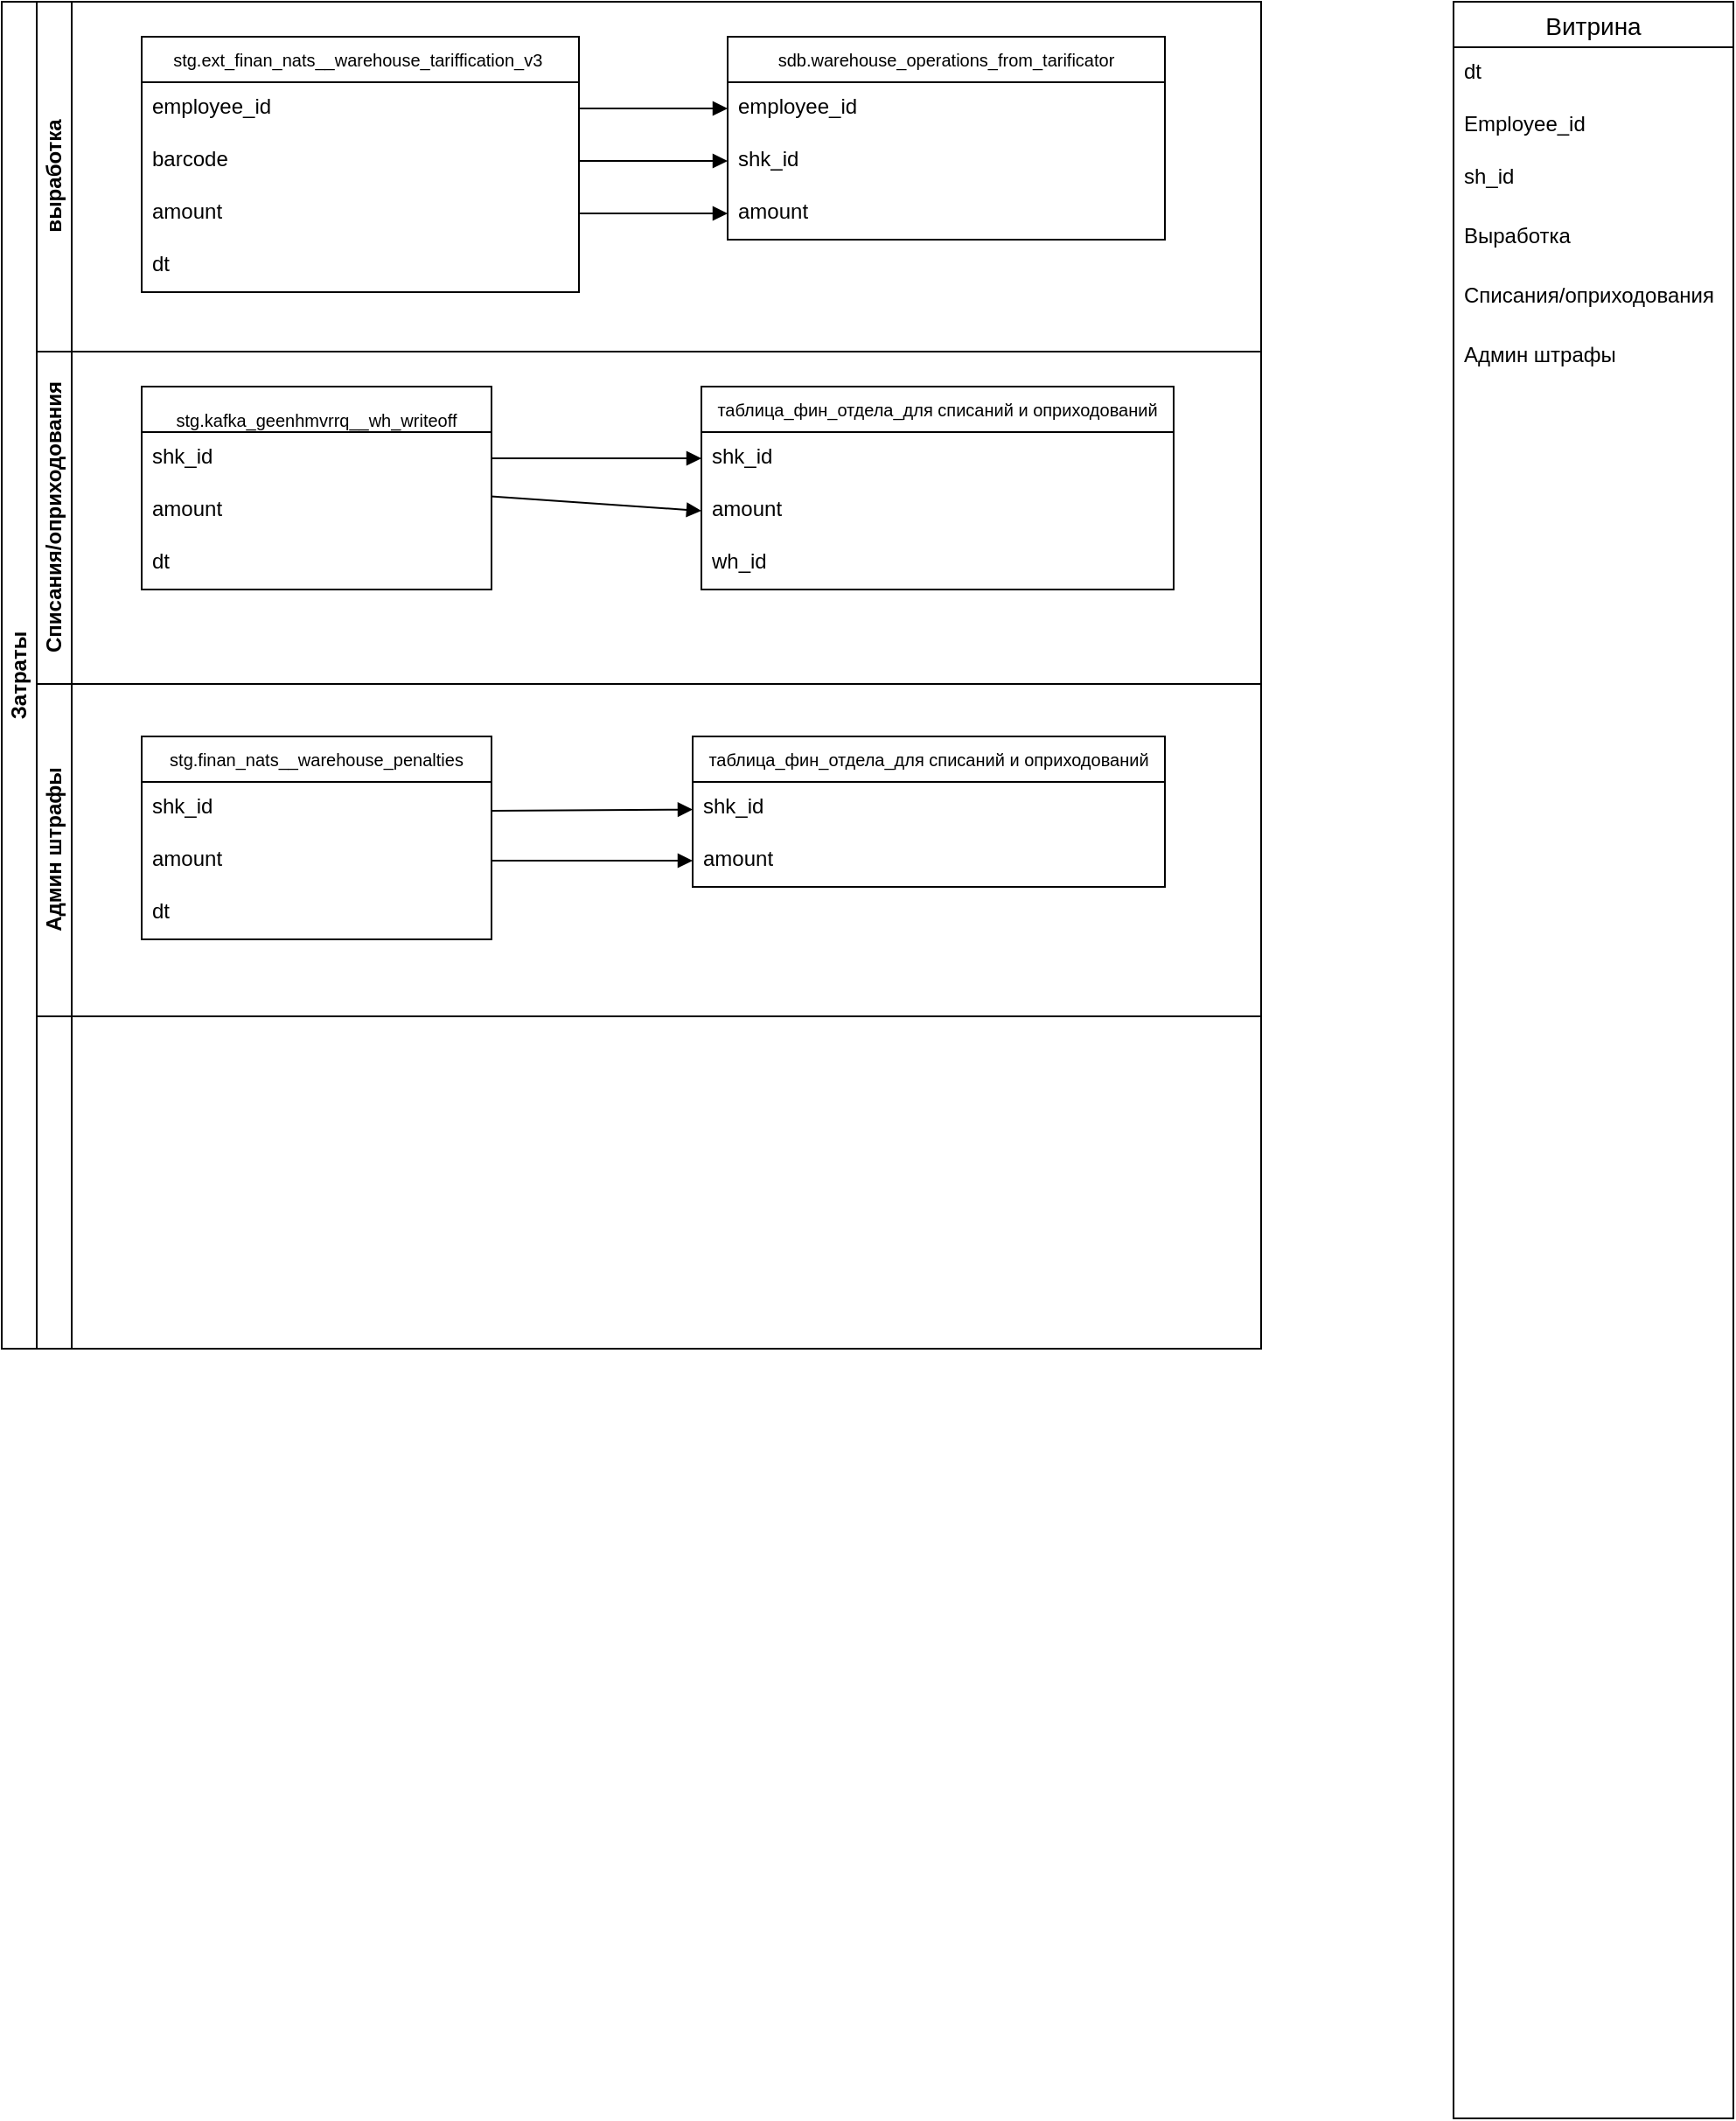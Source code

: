 <mxfile version="24.5.2" type="github">
  <diagram id="R2lEEEUBdFMjLlhIrx00" name="Page-1">
    <mxGraphModel dx="1002" dy="575" grid="1" gridSize="10" guides="1" tooltips="1" connect="1" arrows="1" fold="1" page="1" pageScale="1" pageWidth="850" pageHeight="1100" math="0" shadow="0" extFonts="Permanent Marker^https://fonts.googleapis.com/css?family=Permanent+Marker">
      <root>
        <mxCell id="0" />
        <mxCell id="1" parent="0" />
        <mxCell id="K0GeAyiJw5N1-BAhrHhz-19" value="Затраты" style="swimlane;html=1;childLayout=stackLayout;resizeParent=1;resizeParentMax=0;horizontal=0;startSize=20;horizontalStack=0;whiteSpace=wrap;" vertex="1" parent="1">
          <mxGeometry x="120" y="20" width="720" height="770" as="geometry" />
        </mxCell>
        <mxCell id="K0GeAyiJw5N1-BAhrHhz-20" value="выработка" style="swimlane;html=1;startSize=20;horizontal=0;" vertex="1" parent="K0GeAyiJw5N1-BAhrHhz-19">
          <mxGeometry x="20" width="700" height="200" as="geometry" />
        </mxCell>
        <mxCell id="K0GeAyiJw5N1-BAhrHhz-23" value="stg.ext_finan_nats__warehouse_tariffication_v3 " style="swimlane;fontStyle=0;childLayout=stackLayout;horizontal=1;startSize=26;horizontalStack=0;resizeParent=1;resizeParentMax=0;resizeLast=0;collapsible=1;marginBottom=0;align=center;fontSize=10;" vertex="1" parent="K0GeAyiJw5N1-BAhrHhz-20">
          <mxGeometry x="60" y="20" width="250" height="146" as="geometry" />
        </mxCell>
        <mxCell id="K0GeAyiJw5N1-BAhrHhz-24" value="employee_id" style="text;strokeColor=none;fillColor=none;spacingLeft=4;spacingRight=4;overflow=hidden;rotatable=0;points=[[0,0.5],[1,0.5]];portConstraint=eastwest;fontSize=12;whiteSpace=wrap;html=1;" vertex="1" parent="K0GeAyiJw5N1-BAhrHhz-23">
          <mxGeometry y="26" width="250" height="30" as="geometry" />
        </mxCell>
        <mxCell id="K0GeAyiJw5N1-BAhrHhz-25" value="barcode" style="text;strokeColor=none;fillColor=none;spacingLeft=4;spacingRight=4;overflow=hidden;rotatable=0;points=[[0,0.5],[1,0.5]];portConstraint=eastwest;fontSize=12;whiteSpace=wrap;html=1;" vertex="1" parent="K0GeAyiJw5N1-BAhrHhz-23">
          <mxGeometry y="56" width="250" height="30" as="geometry" />
        </mxCell>
        <mxCell id="K0GeAyiJw5N1-BAhrHhz-26" value="amount" style="text;strokeColor=none;fillColor=none;spacingLeft=4;spacingRight=4;overflow=hidden;rotatable=0;points=[[0,0.5],[1,0.5]];portConstraint=eastwest;fontSize=12;whiteSpace=wrap;html=1;" vertex="1" parent="K0GeAyiJw5N1-BAhrHhz-23">
          <mxGeometry y="86" width="250" height="30" as="geometry" />
        </mxCell>
        <mxCell id="K0GeAyiJw5N1-BAhrHhz-58" value="dt" style="text;strokeColor=none;fillColor=none;spacingLeft=4;spacingRight=4;overflow=hidden;rotatable=0;points=[[0,0.5],[1,0.5]];portConstraint=eastwest;fontSize=12;whiteSpace=wrap;html=1;" vertex="1" parent="K0GeAyiJw5N1-BAhrHhz-23">
          <mxGeometry y="116" width="250" height="30" as="geometry" />
        </mxCell>
        <mxCell id="K0GeAyiJw5N1-BAhrHhz-35" value="sdb.warehouse_operations_from_tarificator" style="swimlane;fontStyle=0;childLayout=stackLayout;horizontal=1;startSize=26;horizontalStack=0;resizeParent=1;resizeParentMax=0;resizeLast=0;collapsible=1;marginBottom=0;align=center;fontSize=10;" vertex="1" parent="K0GeAyiJw5N1-BAhrHhz-20">
          <mxGeometry x="395" y="20" width="250" height="116" as="geometry" />
        </mxCell>
        <mxCell id="K0GeAyiJw5N1-BAhrHhz-36" value="employee_id" style="text;strokeColor=none;fillColor=none;spacingLeft=4;spacingRight=4;overflow=hidden;rotatable=0;points=[[0,0.5],[1,0.5]];portConstraint=eastwest;fontSize=12;whiteSpace=wrap;html=1;" vertex="1" parent="K0GeAyiJw5N1-BAhrHhz-35">
          <mxGeometry y="26" width="250" height="30" as="geometry" />
        </mxCell>
        <mxCell id="K0GeAyiJw5N1-BAhrHhz-37" value="shk_id" style="text;strokeColor=none;fillColor=none;spacingLeft=4;spacingRight=4;overflow=hidden;rotatable=0;points=[[0,0.5],[1,0.5]];portConstraint=eastwest;fontSize=12;whiteSpace=wrap;html=1;" vertex="1" parent="K0GeAyiJw5N1-BAhrHhz-35">
          <mxGeometry y="56" width="250" height="30" as="geometry" />
        </mxCell>
        <mxCell id="K0GeAyiJw5N1-BAhrHhz-38" value="amount" style="text;strokeColor=none;fillColor=none;spacingLeft=4;spacingRight=4;overflow=hidden;rotatable=0;points=[[0,0.5],[1,0.5]];portConstraint=eastwest;fontSize=12;whiteSpace=wrap;html=1;" vertex="1" parent="K0GeAyiJw5N1-BAhrHhz-35">
          <mxGeometry y="86" width="250" height="30" as="geometry" />
        </mxCell>
        <mxCell id="K0GeAyiJw5N1-BAhrHhz-39" value="" style="html=1;verticalAlign=bottom;endArrow=block;curved=0;rounded=0;" edge="1" parent="K0GeAyiJw5N1-BAhrHhz-20" source="K0GeAyiJw5N1-BAhrHhz-24" target="K0GeAyiJw5N1-BAhrHhz-36">
          <mxGeometry width="80" relative="1" as="geometry">
            <mxPoint x="310" y="60" as="sourcePoint" />
            <mxPoint x="390" y="60" as="targetPoint" />
          </mxGeometry>
        </mxCell>
        <mxCell id="K0GeAyiJw5N1-BAhrHhz-40" value="" style="html=1;verticalAlign=bottom;endArrow=block;curved=0;rounded=0;entryX=0;entryY=0.5;entryDx=0;entryDy=0;" edge="1" parent="K0GeAyiJw5N1-BAhrHhz-20" source="K0GeAyiJw5N1-BAhrHhz-25" target="K0GeAyiJw5N1-BAhrHhz-37">
          <mxGeometry width="80" relative="1" as="geometry">
            <mxPoint x="320" y="77.5" as="sourcePoint" />
            <mxPoint x="405" y="77.5" as="targetPoint" />
          </mxGeometry>
        </mxCell>
        <mxCell id="K0GeAyiJw5N1-BAhrHhz-41" value="" style="html=1;verticalAlign=bottom;endArrow=block;curved=0;rounded=0;" edge="1" parent="K0GeAyiJw5N1-BAhrHhz-20" source="K0GeAyiJw5N1-BAhrHhz-26" target="K0GeAyiJw5N1-BAhrHhz-38">
          <mxGeometry width="80" relative="1" as="geometry">
            <mxPoint x="320" y="101" as="sourcePoint" />
            <mxPoint x="405" y="101" as="targetPoint" />
          </mxGeometry>
        </mxCell>
        <mxCell id="K0GeAyiJw5N1-BAhrHhz-21" value="Списания/оприходования" style="swimlane;html=1;startSize=20;horizontal=0;" vertex="1" parent="K0GeAyiJw5N1-BAhrHhz-19">
          <mxGeometry x="20" y="200" width="700" height="190" as="geometry" />
        </mxCell>
        <mxCell id="K0GeAyiJw5N1-BAhrHhz-27" value="&#xa;  stg.kafka_geenhmvrrq__wh_writeoff" style="swimlane;fontStyle=0;childLayout=stackLayout;horizontal=1;startSize=26;horizontalStack=0;resizeParent=1;resizeParentMax=0;resizeLast=0;collapsible=1;marginBottom=0;align=center;fontSize=10;" vertex="1" parent="K0GeAyiJw5N1-BAhrHhz-21">
          <mxGeometry x="60" y="20" width="200" height="116" as="geometry" />
        </mxCell>
        <mxCell id="K0GeAyiJw5N1-BAhrHhz-28" value="shk_id" style="text;strokeColor=none;fillColor=none;spacingLeft=4;spacingRight=4;overflow=hidden;rotatable=0;points=[[0,0.5],[1,0.5]];portConstraint=eastwest;fontSize=12;whiteSpace=wrap;html=1;" vertex="1" parent="K0GeAyiJw5N1-BAhrHhz-27">
          <mxGeometry y="26" width="200" height="30" as="geometry" />
        </mxCell>
        <mxCell id="K0GeAyiJw5N1-BAhrHhz-29" value="amount" style="text;strokeColor=none;fillColor=none;spacingLeft=4;spacingRight=4;overflow=hidden;rotatable=0;points=[[0,0.5],[1,0.5]];portConstraint=eastwest;fontSize=12;whiteSpace=wrap;html=1;" vertex="1" parent="K0GeAyiJw5N1-BAhrHhz-27">
          <mxGeometry y="56" width="200" height="30" as="geometry" />
        </mxCell>
        <mxCell id="K0GeAyiJw5N1-BAhrHhz-59" value="dt" style="text;strokeColor=none;fillColor=none;spacingLeft=4;spacingRight=4;overflow=hidden;rotatable=0;points=[[0,0.5],[1,0.5]];portConstraint=eastwest;fontSize=12;whiteSpace=wrap;html=1;" vertex="1" parent="K0GeAyiJw5N1-BAhrHhz-27">
          <mxGeometry y="86" width="200" height="30" as="geometry" />
        </mxCell>
        <mxCell id="K0GeAyiJw5N1-BAhrHhz-42" value="таблица_фин_отдела_для списаний и оприходований" style="swimlane;fontStyle=0;childLayout=stackLayout;horizontal=1;startSize=26;horizontalStack=0;resizeParent=1;resizeParentMax=0;resizeLast=0;collapsible=1;marginBottom=0;align=center;fontSize=10;" vertex="1" parent="K0GeAyiJw5N1-BAhrHhz-21">
          <mxGeometry x="380" y="20" width="270" height="116" as="geometry" />
        </mxCell>
        <mxCell id="K0GeAyiJw5N1-BAhrHhz-43" value="shk_id" style="text;strokeColor=none;fillColor=none;spacingLeft=4;spacingRight=4;overflow=hidden;rotatable=0;points=[[0,0.5],[1,0.5]];portConstraint=eastwest;fontSize=12;whiteSpace=wrap;html=1;" vertex="1" parent="K0GeAyiJw5N1-BAhrHhz-42">
          <mxGeometry y="26" width="270" height="30" as="geometry" />
        </mxCell>
        <mxCell id="K0GeAyiJw5N1-BAhrHhz-46" value="amount" style="text;strokeColor=none;fillColor=none;spacingLeft=4;spacingRight=4;overflow=hidden;rotatable=0;points=[[0,0.5],[1,0.5]];portConstraint=eastwest;fontSize=12;whiteSpace=wrap;html=1;" vertex="1" parent="K0GeAyiJw5N1-BAhrHhz-42">
          <mxGeometry y="56" width="270" height="30" as="geometry" />
        </mxCell>
        <mxCell id="K0GeAyiJw5N1-BAhrHhz-66" value="wh_id" style="text;strokeColor=none;fillColor=none;spacingLeft=4;spacingRight=4;overflow=hidden;rotatable=0;points=[[0,0.5],[1,0.5]];portConstraint=eastwest;fontSize=12;whiteSpace=wrap;html=1;" vertex="1" parent="K0GeAyiJw5N1-BAhrHhz-42">
          <mxGeometry y="86" width="270" height="30" as="geometry" />
        </mxCell>
        <mxCell id="K0GeAyiJw5N1-BAhrHhz-50" value="" style="html=1;verticalAlign=bottom;endArrow=block;curved=0;rounded=0;entryX=0;entryY=0.5;entryDx=0;entryDy=0;" edge="1" parent="K0GeAyiJw5N1-BAhrHhz-21" source="K0GeAyiJw5N1-BAhrHhz-28" target="K0GeAyiJw5N1-BAhrHhz-43">
          <mxGeometry width="80" relative="1" as="geometry">
            <mxPoint x="270" y="62.5" as="sourcePoint" />
            <mxPoint x="355" y="62.5" as="targetPoint" />
          </mxGeometry>
        </mxCell>
        <mxCell id="K0GeAyiJw5N1-BAhrHhz-51" value="" style="html=1;verticalAlign=bottom;endArrow=block;curved=0;rounded=0;exitX=0.998;exitY=0.227;exitDx=0;exitDy=0;exitPerimeter=0;entryX=0;entryY=0.5;entryDx=0;entryDy=0;" edge="1" parent="K0GeAyiJw5N1-BAhrHhz-21" source="K0GeAyiJw5N1-BAhrHhz-29" target="K0GeAyiJw5N1-BAhrHhz-46">
          <mxGeometry width="80" relative="1" as="geometry">
            <mxPoint x="270" y="71" as="sourcePoint" />
            <mxPoint x="410" y="83" as="targetPoint" />
          </mxGeometry>
        </mxCell>
        <mxCell id="K0GeAyiJw5N1-BAhrHhz-22" value="Админ штрафы" style="swimlane;html=1;startSize=20;horizontal=0;" vertex="1" parent="K0GeAyiJw5N1-BAhrHhz-19">
          <mxGeometry x="20" y="390" width="700" height="190" as="geometry" />
        </mxCell>
        <mxCell id="K0GeAyiJw5N1-BAhrHhz-31" value="&#xa;  stg.finan_nats__warehouse_penalties&#xa;" style="swimlane;fontStyle=0;childLayout=stackLayout;horizontal=1;startSize=26;horizontalStack=0;resizeParent=1;resizeParentMax=0;resizeLast=0;collapsible=1;marginBottom=0;align=center;fontSize=10;" vertex="1" parent="K0GeAyiJw5N1-BAhrHhz-22">
          <mxGeometry x="60" y="30" width="200" height="116" as="geometry" />
        </mxCell>
        <mxCell id="K0GeAyiJw5N1-BAhrHhz-32" value="shk_id" style="text;strokeColor=none;fillColor=none;spacingLeft=4;spacingRight=4;overflow=hidden;rotatable=0;points=[[0,0.5],[1,0.5]];portConstraint=eastwest;fontSize=12;whiteSpace=wrap;html=1;" vertex="1" parent="K0GeAyiJw5N1-BAhrHhz-31">
          <mxGeometry y="26" width="200" height="30" as="geometry" />
        </mxCell>
        <mxCell id="K0GeAyiJw5N1-BAhrHhz-33" value="amount" style="text;strokeColor=none;fillColor=none;spacingLeft=4;spacingRight=4;overflow=hidden;rotatable=0;points=[[0,0.5],[1,0.5]];portConstraint=eastwest;fontSize=12;whiteSpace=wrap;html=1;" vertex="1" parent="K0GeAyiJw5N1-BAhrHhz-31">
          <mxGeometry y="56" width="200" height="30" as="geometry" />
        </mxCell>
        <mxCell id="K0GeAyiJw5N1-BAhrHhz-60" value="dt" style="text;strokeColor=none;fillColor=none;spacingLeft=4;spacingRight=4;overflow=hidden;rotatable=0;points=[[0,0.5],[1,0.5]];portConstraint=eastwest;fontSize=12;whiteSpace=wrap;html=1;" vertex="1" parent="K0GeAyiJw5N1-BAhrHhz-31">
          <mxGeometry y="86" width="200" height="30" as="geometry" />
        </mxCell>
        <mxCell id="K0GeAyiJw5N1-BAhrHhz-47" value="таблица_фин_отдела_для списаний и оприходований" style="swimlane;fontStyle=0;childLayout=stackLayout;horizontal=1;startSize=26;horizontalStack=0;resizeParent=1;resizeParentMax=0;resizeLast=0;collapsible=1;marginBottom=0;align=center;fontSize=10;" vertex="1" parent="K0GeAyiJw5N1-BAhrHhz-22">
          <mxGeometry x="375" y="30" width="270" height="86" as="geometry" />
        </mxCell>
        <mxCell id="K0GeAyiJw5N1-BAhrHhz-48" value="shk_id" style="text;strokeColor=none;fillColor=none;spacingLeft=4;spacingRight=4;overflow=hidden;rotatable=0;points=[[0,0.5],[1,0.5]];portConstraint=eastwest;fontSize=12;whiteSpace=wrap;html=1;" vertex="1" parent="K0GeAyiJw5N1-BAhrHhz-47">
          <mxGeometry y="26" width="270" height="30" as="geometry" />
        </mxCell>
        <mxCell id="K0GeAyiJw5N1-BAhrHhz-49" value="amount" style="text;strokeColor=none;fillColor=none;spacingLeft=4;spacingRight=4;overflow=hidden;rotatable=0;points=[[0,0.5],[1,0.5]];portConstraint=eastwest;fontSize=12;whiteSpace=wrap;html=1;" vertex="1" parent="K0GeAyiJw5N1-BAhrHhz-47">
          <mxGeometry y="56" width="270" height="30" as="geometry" />
        </mxCell>
        <mxCell id="K0GeAyiJw5N1-BAhrHhz-52" value="" style="html=1;verticalAlign=bottom;endArrow=block;curved=0;rounded=0;" edge="1" parent="K0GeAyiJw5N1-BAhrHhz-22" target="K0GeAyiJw5N1-BAhrHhz-48">
          <mxGeometry width="80" relative="1" as="geometry">
            <mxPoint x="260" y="72.5" as="sourcePoint" />
            <mxPoint x="370" y="73" as="targetPoint" />
          </mxGeometry>
        </mxCell>
        <mxCell id="K0GeAyiJw5N1-BAhrHhz-53" value="" style="html=1;verticalAlign=bottom;endArrow=block;curved=0;rounded=0;exitX=1;exitY=0.5;exitDx=0;exitDy=0;entryX=0;entryY=0.5;entryDx=0;entryDy=0;" edge="1" parent="K0GeAyiJw5N1-BAhrHhz-22" source="K0GeAyiJw5N1-BAhrHhz-33" target="K0GeAyiJw5N1-BAhrHhz-49">
          <mxGeometry width="80" relative="1" as="geometry">
            <mxPoint x="270" y="-97" as="sourcePoint" />
            <mxPoint x="390" y="-89" as="targetPoint" />
          </mxGeometry>
        </mxCell>
        <mxCell id="K0GeAyiJw5N1-BAhrHhz-67" style="swimlane;html=1;startSize=20;horizontal=0;" vertex="1" parent="K0GeAyiJw5N1-BAhrHhz-19">
          <mxGeometry x="20" y="580" width="700" height="190" as="geometry" />
        </mxCell>
        <mxCell id="K0GeAyiJw5N1-BAhrHhz-54" value="Витрина" style="swimlane;fontStyle=0;childLayout=stackLayout;horizontal=1;startSize=26;horizontalStack=0;resizeParent=1;resizeParentMax=0;resizeLast=0;collapsible=1;marginBottom=0;align=center;fontSize=14;" vertex="1" parent="1">
          <mxGeometry x="950" y="20" width="160" height="1210" as="geometry" />
        </mxCell>
        <mxCell id="K0GeAyiJw5N1-BAhrHhz-55" value="dt" style="text;strokeColor=none;fillColor=none;spacingLeft=4;spacingRight=4;overflow=hidden;rotatable=0;points=[[0,0.5],[1,0.5]];portConstraint=eastwest;fontSize=12;whiteSpace=wrap;html=1;" vertex="1" parent="K0GeAyiJw5N1-BAhrHhz-54">
          <mxGeometry y="26" width="160" height="30" as="geometry" />
        </mxCell>
        <mxCell id="K0GeAyiJw5N1-BAhrHhz-56" value="Employee_id" style="text;strokeColor=none;fillColor=none;spacingLeft=4;spacingRight=4;overflow=hidden;rotatable=0;points=[[0,0.5],[1,0.5]];portConstraint=eastwest;fontSize=12;whiteSpace=wrap;html=1;" vertex="1" parent="K0GeAyiJw5N1-BAhrHhz-54">
          <mxGeometry y="56" width="160" height="30" as="geometry" />
        </mxCell>
        <mxCell id="K0GeAyiJw5N1-BAhrHhz-57" value="sh_id" style="text;strokeColor=none;fillColor=none;spacingLeft=4;spacingRight=4;overflow=hidden;rotatable=0;points=[[0,0.5],[1,0.5]];portConstraint=eastwest;fontSize=12;whiteSpace=wrap;html=1;" vertex="1" parent="K0GeAyiJw5N1-BAhrHhz-54">
          <mxGeometry y="86" width="160" height="34" as="geometry" />
        </mxCell>
        <mxCell id="K0GeAyiJw5N1-BAhrHhz-63" value="Выработка" style="text;strokeColor=none;fillColor=none;spacingLeft=4;spacingRight=4;overflow=hidden;rotatable=0;points=[[0,0.5],[1,0.5]];portConstraint=eastwest;fontSize=12;whiteSpace=wrap;html=1;" vertex="1" parent="K0GeAyiJw5N1-BAhrHhz-54">
          <mxGeometry y="120" width="160" height="34" as="geometry" />
        </mxCell>
        <mxCell id="K0GeAyiJw5N1-BAhrHhz-64" value="Списания/оприходования" style="text;strokeColor=none;fillColor=none;spacingLeft=4;spacingRight=4;overflow=hidden;rotatable=0;points=[[0,0.5],[1,0.5]];portConstraint=eastwest;fontSize=12;whiteSpace=wrap;html=1;" vertex="1" parent="K0GeAyiJw5N1-BAhrHhz-54">
          <mxGeometry y="154" width="160" height="34" as="geometry" />
        </mxCell>
        <mxCell id="K0GeAyiJw5N1-BAhrHhz-65" value="Админ штрафы" style="text;strokeColor=none;fillColor=none;spacingLeft=4;spacingRight=4;overflow=hidden;rotatable=0;points=[[0,0.5],[1,0.5]];portConstraint=eastwest;fontSize=12;whiteSpace=wrap;html=1;" vertex="1" parent="K0GeAyiJw5N1-BAhrHhz-54">
          <mxGeometry y="188" width="160" height="34" as="geometry" />
        </mxCell>
        <mxCell id="K0GeAyiJw5N1-BAhrHhz-62" style="text;strokeColor=none;fillColor=none;spacingLeft=4;spacingRight=4;overflow=hidden;rotatable=0;points=[[0,0.5],[1,0.5]];portConstraint=eastwest;fontSize=12;whiteSpace=wrap;html=1;" vertex="1" parent="K0GeAyiJw5N1-BAhrHhz-54">
          <mxGeometry y="222" width="160" height="494" as="geometry" />
        </mxCell>
        <mxCell id="K0GeAyiJw5N1-BAhrHhz-61" style="text;strokeColor=none;fillColor=none;spacingLeft=4;spacingRight=4;overflow=hidden;rotatable=0;points=[[0,0.5],[1,0.5]];portConstraint=eastwest;fontSize=12;whiteSpace=wrap;html=1;" vertex="1" parent="K0GeAyiJw5N1-BAhrHhz-54">
          <mxGeometry y="716" width="160" height="494" as="geometry" />
        </mxCell>
      </root>
    </mxGraphModel>
  </diagram>
</mxfile>
